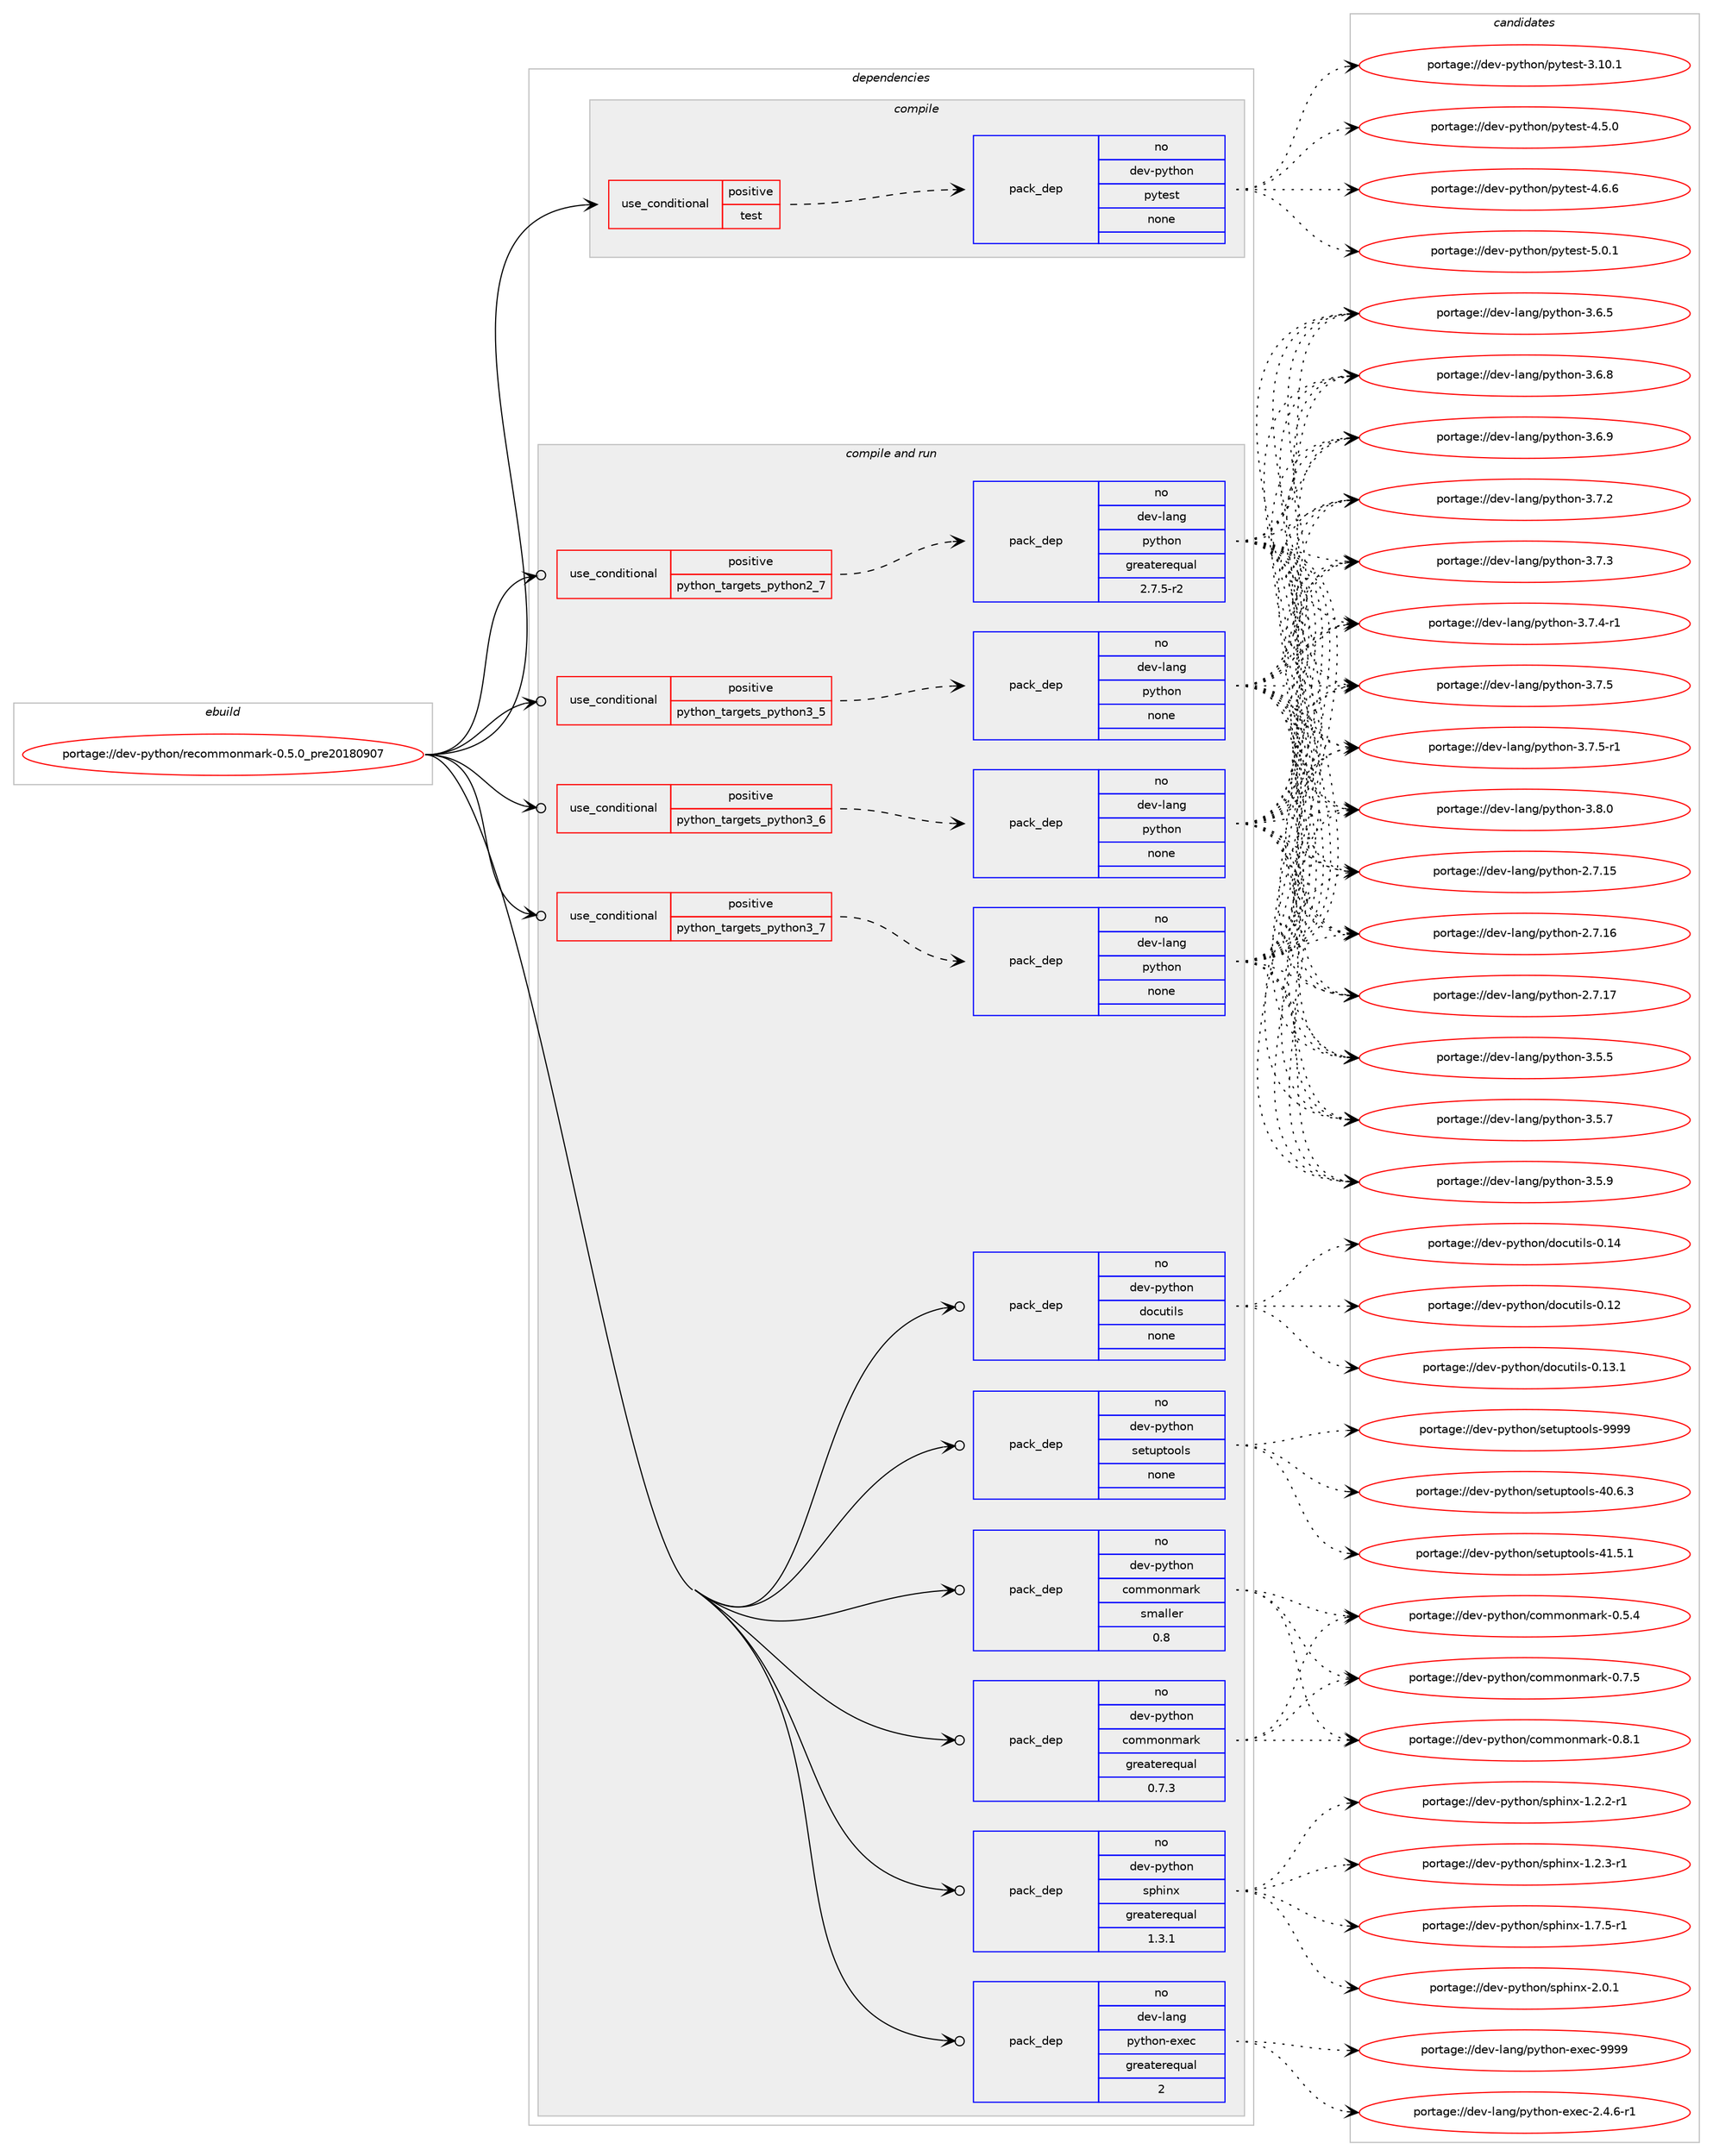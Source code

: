 digraph prolog {

# *************
# Graph options
# *************

newrank=true;
concentrate=true;
compound=true;
graph [rankdir=LR,fontname=Helvetica,fontsize=10,ranksep=1.5];#, ranksep=2.5, nodesep=0.2];
edge  [arrowhead=vee];
node  [fontname=Helvetica,fontsize=10];

# **********
# The ebuild
# **********

subgraph cluster_leftcol {
color=gray;
rank=same;
label=<<i>ebuild</i>>;
id [label="portage://dev-python/recommonmark-0.5.0_pre20180907", color=red, width=4, href="../dev-python/recommonmark-0.5.0_pre20180907.svg"];
}

# ****************
# The dependencies
# ****************

subgraph cluster_midcol {
color=gray;
label=<<i>dependencies</i>>;
subgraph cluster_compile {
fillcolor="#eeeeee";
style=filled;
label=<<i>compile</i>>;
subgraph cond37779 {
dependency169741 [label=<<TABLE BORDER="0" CELLBORDER="1" CELLSPACING="0" CELLPADDING="4"><TR><TD ROWSPAN="3" CELLPADDING="10">use_conditional</TD></TR><TR><TD>positive</TD></TR><TR><TD>test</TD></TR></TABLE>>, shape=none, color=red];
subgraph pack128561 {
dependency169742 [label=<<TABLE BORDER="0" CELLBORDER="1" CELLSPACING="0" CELLPADDING="4" WIDTH="220"><TR><TD ROWSPAN="6" CELLPADDING="30">pack_dep</TD></TR><TR><TD WIDTH="110">no</TD></TR><TR><TD>dev-python</TD></TR><TR><TD>pytest</TD></TR><TR><TD>none</TD></TR><TR><TD></TD></TR></TABLE>>, shape=none, color=blue];
}
dependency169741:e -> dependency169742:w [weight=20,style="dashed",arrowhead="vee"];
}
id:e -> dependency169741:w [weight=20,style="solid",arrowhead="vee"];
}
subgraph cluster_compileandrun {
fillcolor="#eeeeee";
style=filled;
label=<<i>compile and run</i>>;
subgraph cond37780 {
dependency169743 [label=<<TABLE BORDER="0" CELLBORDER="1" CELLSPACING="0" CELLPADDING="4"><TR><TD ROWSPAN="3" CELLPADDING="10">use_conditional</TD></TR><TR><TD>positive</TD></TR><TR><TD>python_targets_python2_7</TD></TR></TABLE>>, shape=none, color=red];
subgraph pack128562 {
dependency169744 [label=<<TABLE BORDER="0" CELLBORDER="1" CELLSPACING="0" CELLPADDING="4" WIDTH="220"><TR><TD ROWSPAN="6" CELLPADDING="30">pack_dep</TD></TR><TR><TD WIDTH="110">no</TD></TR><TR><TD>dev-lang</TD></TR><TR><TD>python</TD></TR><TR><TD>greaterequal</TD></TR><TR><TD>2.7.5-r2</TD></TR></TABLE>>, shape=none, color=blue];
}
dependency169743:e -> dependency169744:w [weight=20,style="dashed",arrowhead="vee"];
}
id:e -> dependency169743:w [weight=20,style="solid",arrowhead="odotvee"];
subgraph cond37781 {
dependency169745 [label=<<TABLE BORDER="0" CELLBORDER="1" CELLSPACING="0" CELLPADDING="4"><TR><TD ROWSPAN="3" CELLPADDING="10">use_conditional</TD></TR><TR><TD>positive</TD></TR><TR><TD>python_targets_python3_5</TD></TR></TABLE>>, shape=none, color=red];
subgraph pack128563 {
dependency169746 [label=<<TABLE BORDER="0" CELLBORDER="1" CELLSPACING="0" CELLPADDING="4" WIDTH="220"><TR><TD ROWSPAN="6" CELLPADDING="30">pack_dep</TD></TR><TR><TD WIDTH="110">no</TD></TR><TR><TD>dev-lang</TD></TR><TR><TD>python</TD></TR><TR><TD>none</TD></TR><TR><TD></TD></TR></TABLE>>, shape=none, color=blue];
}
dependency169745:e -> dependency169746:w [weight=20,style="dashed",arrowhead="vee"];
}
id:e -> dependency169745:w [weight=20,style="solid",arrowhead="odotvee"];
subgraph cond37782 {
dependency169747 [label=<<TABLE BORDER="0" CELLBORDER="1" CELLSPACING="0" CELLPADDING="4"><TR><TD ROWSPAN="3" CELLPADDING="10">use_conditional</TD></TR><TR><TD>positive</TD></TR><TR><TD>python_targets_python3_6</TD></TR></TABLE>>, shape=none, color=red];
subgraph pack128564 {
dependency169748 [label=<<TABLE BORDER="0" CELLBORDER="1" CELLSPACING="0" CELLPADDING="4" WIDTH="220"><TR><TD ROWSPAN="6" CELLPADDING="30">pack_dep</TD></TR><TR><TD WIDTH="110">no</TD></TR><TR><TD>dev-lang</TD></TR><TR><TD>python</TD></TR><TR><TD>none</TD></TR><TR><TD></TD></TR></TABLE>>, shape=none, color=blue];
}
dependency169747:e -> dependency169748:w [weight=20,style="dashed",arrowhead="vee"];
}
id:e -> dependency169747:w [weight=20,style="solid",arrowhead="odotvee"];
subgraph cond37783 {
dependency169749 [label=<<TABLE BORDER="0" CELLBORDER="1" CELLSPACING="0" CELLPADDING="4"><TR><TD ROWSPAN="3" CELLPADDING="10">use_conditional</TD></TR><TR><TD>positive</TD></TR><TR><TD>python_targets_python3_7</TD></TR></TABLE>>, shape=none, color=red];
subgraph pack128565 {
dependency169750 [label=<<TABLE BORDER="0" CELLBORDER="1" CELLSPACING="0" CELLPADDING="4" WIDTH="220"><TR><TD ROWSPAN="6" CELLPADDING="30">pack_dep</TD></TR><TR><TD WIDTH="110">no</TD></TR><TR><TD>dev-lang</TD></TR><TR><TD>python</TD></TR><TR><TD>none</TD></TR><TR><TD></TD></TR></TABLE>>, shape=none, color=blue];
}
dependency169749:e -> dependency169750:w [weight=20,style="dashed",arrowhead="vee"];
}
id:e -> dependency169749:w [weight=20,style="solid",arrowhead="odotvee"];
subgraph pack128566 {
dependency169751 [label=<<TABLE BORDER="0" CELLBORDER="1" CELLSPACING="0" CELLPADDING="4" WIDTH="220"><TR><TD ROWSPAN="6" CELLPADDING="30">pack_dep</TD></TR><TR><TD WIDTH="110">no</TD></TR><TR><TD>dev-lang</TD></TR><TR><TD>python-exec</TD></TR><TR><TD>greaterequal</TD></TR><TR><TD>2</TD></TR></TABLE>>, shape=none, color=blue];
}
id:e -> dependency169751:w [weight=20,style="solid",arrowhead="odotvee"];
subgraph pack128567 {
dependency169752 [label=<<TABLE BORDER="0" CELLBORDER="1" CELLSPACING="0" CELLPADDING="4" WIDTH="220"><TR><TD ROWSPAN="6" CELLPADDING="30">pack_dep</TD></TR><TR><TD WIDTH="110">no</TD></TR><TR><TD>dev-python</TD></TR><TR><TD>commonmark</TD></TR><TR><TD>greaterequal</TD></TR><TR><TD>0.7.3</TD></TR></TABLE>>, shape=none, color=blue];
}
id:e -> dependency169752:w [weight=20,style="solid",arrowhead="odotvee"];
subgraph pack128568 {
dependency169753 [label=<<TABLE BORDER="0" CELLBORDER="1" CELLSPACING="0" CELLPADDING="4" WIDTH="220"><TR><TD ROWSPAN="6" CELLPADDING="30">pack_dep</TD></TR><TR><TD WIDTH="110">no</TD></TR><TR><TD>dev-python</TD></TR><TR><TD>commonmark</TD></TR><TR><TD>smaller</TD></TR><TR><TD>0.8</TD></TR></TABLE>>, shape=none, color=blue];
}
id:e -> dependency169753:w [weight=20,style="solid",arrowhead="odotvee"];
subgraph pack128569 {
dependency169754 [label=<<TABLE BORDER="0" CELLBORDER="1" CELLSPACING="0" CELLPADDING="4" WIDTH="220"><TR><TD ROWSPAN="6" CELLPADDING="30">pack_dep</TD></TR><TR><TD WIDTH="110">no</TD></TR><TR><TD>dev-python</TD></TR><TR><TD>docutils</TD></TR><TR><TD>none</TD></TR><TR><TD></TD></TR></TABLE>>, shape=none, color=blue];
}
id:e -> dependency169754:w [weight=20,style="solid",arrowhead="odotvee"];
subgraph pack128570 {
dependency169755 [label=<<TABLE BORDER="0" CELLBORDER="1" CELLSPACING="0" CELLPADDING="4" WIDTH="220"><TR><TD ROWSPAN="6" CELLPADDING="30">pack_dep</TD></TR><TR><TD WIDTH="110">no</TD></TR><TR><TD>dev-python</TD></TR><TR><TD>setuptools</TD></TR><TR><TD>none</TD></TR><TR><TD></TD></TR></TABLE>>, shape=none, color=blue];
}
id:e -> dependency169755:w [weight=20,style="solid",arrowhead="odotvee"];
subgraph pack128571 {
dependency169756 [label=<<TABLE BORDER="0" CELLBORDER="1" CELLSPACING="0" CELLPADDING="4" WIDTH="220"><TR><TD ROWSPAN="6" CELLPADDING="30">pack_dep</TD></TR><TR><TD WIDTH="110">no</TD></TR><TR><TD>dev-python</TD></TR><TR><TD>sphinx</TD></TR><TR><TD>greaterequal</TD></TR><TR><TD>1.3.1</TD></TR></TABLE>>, shape=none, color=blue];
}
id:e -> dependency169756:w [weight=20,style="solid",arrowhead="odotvee"];
}
subgraph cluster_run {
fillcolor="#eeeeee";
style=filled;
label=<<i>run</i>>;
}
}

# **************
# The candidates
# **************

subgraph cluster_choices {
rank=same;
color=gray;
label=<<i>candidates</i>>;

subgraph choice128561 {
color=black;
nodesep=1;
choiceportage100101118451121211161041111104711212111610111511645514649484649 [label="portage://dev-python/pytest-3.10.1", color=red, width=4,href="../dev-python/pytest-3.10.1.svg"];
choiceportage1001011184511212111610411111047112121116101115116455246534648 [label="portage://dev-python/pytest-4.5.0", color=red, width=4,href="../dev-python/pytest-4.5.0.svg"];
choiceportage1001011184511212111610411111047112121116101115116455246544654 [label="portage://dev-python/pytest-4.6.6", color=red, width=4,href="../dev-python/pytest-4.6.6.svg"];
choiceportage1001011184511212111610411111047112121116101115116455346484649 [label="portage://dev-python/pytest-5.0.1", color=red, width=4,href="../dev-python/pytest-5.0.1.svg"];
dependency169742:e -> choiceportage100101118451121211161041111104711212111610111511645514649484649:w [style=dotted,weight="100"];
dependency169742:e -> choiceportage1001011184511212111610411111047112121116101115116455246534648:w [style=dotted,weight="100"];
dependency169742:e -> choiceportage1001011184511212111610411111047112121116101115116455246544654:w [style=dotted,weight="100"];
dependency169742:e -> choiceportage1001011184511212111610411111047112121116101115116455346484649:w [style=dotted,weight="100"];
}
subgraph choice128562 {
color=black;
nodesep=1;
choiceportage10010111845108971101034711212111610411111045504655464953 [label="portage://dev-lang/python-2.7.15", color=red, width=4,href="../dev-lang/python-2.7.15.svg"];
choiceportage10010111845108971101034711212111610411111045504655464954 [label="portage://dev-lang/python-2.7.16", color=red, width=4,href="../dev-lang/python-2.7.16.svg"];
choiceportage10010111845108971101034711212111610411111045504655464955 [label="portage://dev-lang/python-2.7.17", color=red, width=4,href="../dev-lang/python-2.7.17.svg"];
choiceportage100101118451089711010347112121116104111110455146534653 [label="portage://dev-lang/python-3.5.5", color=red, width=4,href="../dev-lang/python-3.5.5.svg"];
choiceportage100101118451089711010347112121116104111110455146534655 [label="portage://dev-lang/python-3.5.7", color=red, width=4,href="../dev-lang/python-3.5.7.svg"];
choiceportage100101118451089711010347112121116104111110455146534657 [label="portage://dev-lang/python-3.5.9", color=red, width=4,href="../dev-lang/python-3.5.9.svg"];
choiceportage100101118451089711010347112121116104111110455146544653 [label="portage://dev-lang/python-3.6.5", color=red, width=4,href="../dev-lang/python-3.6.5.svg"];
choiceportage100101118451089711010347112121116104111110455146544656 [label="portage://dev-lang/python-3.6.8", color=red, width=4,href="../dev-lang/python-3.6.8.svg"];
choiceportage100101118451089711010347112121116104111110455146544657 [label="portage://dev-lang/python-3.6.9", color=red, width=4,href="../dev-lang/python-3.6.9.svg"];
choiceportage100101118451089711010347112121116104111110455146554650 [label="portage://dev-lang/python-3.7.2", color=red, width=4,href="../dev-lang/python-3.7.2.svg"];
choiceportage100101118451089711010347112121116104111110455146554651 [label="portage://dev-lang/python-3.7.3", color=red, width=4,href="../dev-lang/python-3.7.3.svg"];
choiceportage1001011184510897110103471121211161041111104551465546524511449 [label="portage://dev-lang/python-3.7.4-r1", color=red, width=4,href="../dev-lang/python-3.7.4-r1.svg"];
choiceportage100101118451089711010347112121116104111110455146554653 [label="portage://dev-lang/python-3.7.5", color=red, width=4,href="../dev-lang/python-3.7.5.svg"];
choiceportage1001011184510897110103471121211161041111104551465546534511449 [label="portage://dev-lang/python-3.7.5-r1", color=red, width=4,href="../dev-lang/python-3.7.5-r1.svg"];
choiceportage100101118451089711010347112121116104111110455146564648 [label="portage://dev-lang/python-3.8.0", color=red, width=4,href="../dev-lang/python-3.8.0.svg"];
dependency169744:e -> choiceportage10010111845108971101034711212111610411111045504655464953:w [style=dotted,weight="100"];
dependency169744:e -> choiceportage10010111845108971101034711212111610411111045504655464954:w [style=dotted,weight="100"];
dependency169744:e -> choiceportage10010111845108971101034711212111610411111045504655464955:w [style=dotted,weight="100"];
dependency169744:e -> choiceportage100101118451089711010347112121116104111110455146534653:w [style=dotted,weight="100"];
dependency169744:e -> choiceportage100101118451089711010347112121116104111110455146534655:w [style=dotted,weight="100"];
dependency169744:e -> choiceportage100101118451089711010347112121116104111110455146534657:w [style=dotted,weight="100"];
dependency169744:e -> choiceportage100101118451089711010347112121116104111110455146544653:w [style=dotted,weight="100"];
dependency169744:e -> choiceportage100101118451089711010347112121116104111110455146544656:w [style=dotted,weight="100"];
dependency169744:e -> choiceportage100101118451089711010347112121116104111110455146544657:w [style=dotted,weight="100"];
dependency169744:e -> choiceportage100101118451089711010347112121116104111110455146554650:w [style=dotted,weight="100"];
dependency169744:e -> choiceportage100101118451089711010347112121116104111110455146554651:w [style=dotted,weight="100"];
dependency169744:e -> choiceportage1001011184510897110103471121211161041111104551465546524511449:w [style=dotted,weight="100"];
dependency169744:e -> choiceportage100101118451089711010347112121116104111110455146554653:w [style=dotted,weight="100"];
dependency169744:e -> choiceportage1001011184510897110103471121211161041111104551465546534511449:w [style=dotted,weight="100"];
dependency169744:e -> choiceportage100101118451089711010347112121116104111110455146564648:w [style=dotted,weight="100"];
}
subgraph choice128563 {
color=black;
nodesep=1;
choiceportage10010111845108971101034711212111610411111045504655464953 [label="portage://dev-lang/python-2.7.15", color=red, width=4,href="../dev-lang/python-2.7.15.svg"];
choiceportage10010111845108971101034711212111610411111045504655464954 [label="portage://dev-lang/python-2.7.16", color=red, width=4,href="../dev-lang/python-2.7.16.svg"];
choiceportage10010111845108971101034711212111610411111045504655464955 [label="portage://dev-lang/python-2.7.17", color=red, width=4,href="../dev-lang/python-2.7.17.svg"];
choiceportage100101118451089711010347112121116104111110455146534653 [label="portage://dev-lang/python-3.5.5", color=red, width=4,href="../dev-lang/python-3.5.5.svg"];
choiceportage100101118451089711010347112121116104111110455146534655 [label="portage://dev-lang/python-3.5.7", color=red, width=4,href="../dev-lang/python-3.5.7.svg"];
choiceportage100101118451089711010347112121116104111110455146534657 [label="portage://dev-lang/python-3.5.9", color=red, width=4,href="../dev-lang/python-3.5.9.svg"];
choiceportage100101118451089711010347112121116104111110455146544653 [label="portage://dev-lang/python-3.6.5", color=red, width=4,href="../dev-lang/python-3.6.5.svg"];
choiceportage100101118451089711010347112121116104111110455146544656 [label="portage://dev-lang/python-3.6.8", color=red, width=4,href="../dev-lang/python-3.6.8.svg"];
choiceportage100101118451089711010347112121116104111110455146544657 [label="portage://dev-lang/python-3.6.9", color=red, width=4,href="../dev-lang/python-3.6.9.svg"];
choiceportage100101118451089711010347112121116104111110455146554650 [label="portage://dev-lang/python-3.7.2", color=red, width=4,href="../dev-lang/python-3.7.2.svg"];
choiceportage100101118451089711010347112121116104111110455146554651 [label="portage://dev-lang/python-3.7.3", color=red, width=4,href="../dev-lang/python-3.7.3.svg"];
choiceportage1001011184510897110103471121211161041111104551465546524511449 [label="portage://dev-lang/python-3.7.4-r1", color=red, width=4,href="../dev-lang/python-3.7.4-r1.svg"];
choiceportage100101118451089711010347112121116104111110455146554653 [label="portage://dev-lang/python-3.7.5", color=red, width=4,href="../dev-lang/python-3.7.5.svg"];
choiceportage1001011184510897110103471121211161041111104551465546534511449 [label="portage://dev-lang/python-3.7.5-r1", color=red, width=4,href="../dev-lang/python-3.7.5-r1.svg"];
choiceportage100101118451089711010347112121116104111110455146564648 [label="portage://dev-lang/python-3.8.0", color=red, width=4,href="../dev-lang/python-3.8.0.svg"];
dependency169746:e -> choiceportage10010111845108971101034711212111610411111045504655464953:w [style=dotted,weight="100"];
dependency169746:e -> choiceportage10010111845108971101034711212111610411111045504655464954:w [style=dotted,weight="100"];
dependency169746:e -> choiceportage10010111845108971101034711212111610411111045504655464955:w [style=dotted,weight="100"];
dependency169746:e -> choiceportage100101118451089711010347112121116104111110455146534653:w [style=dotted,weight="100"];
dependency169746:e -> choiceportage100101118451089711010347112121116104111110455146534655:w [style=dotted,weight="100"];
dependency169746:e -> choiceportage100101118451089711010347112121116104111110455146534657:w [style=dotted,weight="100"];
dependency169746:e -> choiceportage100101118451089711010347112121116104111110455146544653:w [style=dotted,weight="100"];
dependency169746:e -> choiceportage100101118451089711010347112121116104111110455146544656:w [style=dotted,weight="100"];
dependency169746:e -> choiceportage100101118451089711010347112121116104111110455146544657:w [style=dotted,weight="100"];
dependency169746:e -> choiceportage100101118451089711010347112121116104111110455146554650:w [style=dotted,weight="100"];
dependency169746:e -> choiceportage100101118451089711010347112121116104111110455146554651:w [style=dotted,weight="100"];
dependency169746:e -> choiceportage1001011184510897110103471121211161041111104551465546524511449:w [style=dotted,weight="100"];
dependency169746:e -> choiceportage100101118451089711010347112121116104111110455146554653:w [style=dotted,weight="100"];
dependency169746:e -> choiceportage1001011184510897110103471121211161041111104551465546534511449:w [style=dotted,weight="100"];
dependency169746:e -> choiceportage100101118451089711010347112121116104111110455146564648:w [style=dotted,weight="100"];
}
subgraph choice128564 {
color=black;
nodesep=1;
choiceportage10010111845108971101034711212111610411111045504655464953 [label="portage://dev-lang/python-2.7.15", color=red, width=4,href="../dev-lang/python-2.7.15.svg"];
choiceportage10010111845108971101034711212111610411111045504655464954 [label="portage://dev-lang/python-2.7.16", color=red, width=4,href="../dev-lang/python-2.7.16.svg"];
choiceportage10010111845108971101034711212111610411111045504655464955 [label="portage://dev-lang/python-2.7.17", color=red, width=4,href="../dev-lang/python-2.7.17.svg"];
choiceportage100101118451089711010347112121116104111110455146534653 [label="portage://dev-lang/python-3.5.5", color=red, width=4,href="../dev-lang/python-3.5.5.svg"];
choiceportage100101118451089711010347112121116104111110455146534655 [label="portage://dev-lang/python-3.5.7", color=red, width=4,href="../dev-lang/python-3.5.7.svg"];
choiceportage100101118451089711010347112121116104111110455146534657 [label="portage://dev-lang/python-3.5.9", color=red, width=4,href="../dev-lang/python-3.5.9.svg"];
choiceportage100101118451089711010347112121116104111110455146544653 [label="portage://dev-lang/python-3.6.5", color=red, width=4,href="../dev-lang/python-3.6.5.svg"];
choiceportage100101118451089711010347112121116104111110455146544656 [label="portage://dev-lang/python-3.6.8", color=red, width=4,href="../dev-lang/python-3.6.8.svg"];
choiceportage100101118451089711010347112121116104111110455146544657 [label="portage://dev-lang/python-3.6.9", color=red, width=4,href="../dev-lang/python-3.6.9.svg"];
choiceportage100101118451089711010347112121116104111110455146554650 [label="portage://dev-lang/python-3.7.2", color=red, width=4,href="../dev-lang/python-3.7.2.svg"];
choiceportage100101118451089711010347112121116104111110455146554651 [label="portage://dev-lang/python-3.7.3", color=red, width=4,href="../dev-lang/python-3.7.3.svg"];
choiceportage1001011184510897110103471121211161041111104551465546524511449 [label="portage://dev-lang/python-3.7.4-r1", color=red, width=4,href="../dev-lang/python-3.7.4-r1.svg"];
choiceportage100101118451089711010347112121116104111110455146554653 [label="portage://dev-lang/python-3.7.5", color=red, width=4,href="../dev-lang/python-3.7.5.svg"];
choiceportage1001011184510897110103471121211161041111104551465546534511449 [label="portage://dev-lang/python-3.7.5-r1", color=red, width=4,href="../dev-lang/python-3.7.5-r1.svg"];
choiceportage100101118451089711010347112121116104111110455146564648 [label="portage://dev-lang/python-3.8.0", color=red, width=4,href="../dev-lang/python-3.8.0.svg"];
dependency169748:e -> choiceportage10010111845108971101034711212111610411111045504655464953:w [style=dotted,weight="100"];
dependency169748:e -> choiceportage10010111845108971101034711212111610411111045504655464954:w [style=dotted,weight="100"];
dependency169748:e -> choiceportage10010111845108971101034711212111610411111045504655464955:w [style=dotted,weight="100"];
dependency169748:e -> choiceportage100101118451089711010347112121116104111110455146534653:w [style=dotted,weight="100"];
dependency169748:e -> choiceportage100101118451089711010347112121116104111110455146534655:w [style=dotted,weight="100"];
dependency169748:e -> choiceportage100101118451089711010347112121116104111110455146534657:w [style=dotted,weight="100"];
dependency169748:e -> choiceportage100101118451089711010347112121116104111110455146544653:w [style=dotted,weight="100"];
dependency169748:e -> choiceportage100101118451089711010347112121116104111110455146544656:w [style=dotted,weight="100"];
dependency169748:e -> choiceportage100101118451089711010347112121116104111110455146544657:w [style=dotted,weight="100"];
dependency169748:e -> choiceportage100101118451089711010347112121116104111110455146554650:w [style=dotted,weight="100"];
dependency169748:e -> choiceportage100101118451089711010347112121116104111110455146554651:w [style=dotted,weight="100"];
dependency169748:e -> choiceportage1001011184510897110103471121211161041111104551465546524511449:w [style=dotted,weight="100"];
dependency169748:e -> choiceportage100101118451089711010347112121116104111110455146554653:w [style=dotted,weight="100"];
dependency169748:e -> choiceportage1001011184510897110103471121211161041111104551465546534511449:w [style=dotted,weight="100"];
dependency169748:e -> choiceportage100101118451089711010347112121116104111110455146564648:w [style=dotted,weight="100"];
}
subgraph choice128565 {
color=black;
nodesep=1;
choiceportage10010111845108971101034711212111610411111045504655464953 [label="portage://dev-lang/python-2.7.15", color=red, width=4,href="../dev-lang/python-2.7.15.svg"];
choiceportage10010111845108971101034711212111610411111045504655464954 [label="portage://dev-lang/python-2.7.16", color=red, width=4,href="../dev-lang/python-2.7.16.svg"];
choiceportage10010111845108971101034711212111610411111045504655464955 [label="portage://dev-lang/python-2.7.17", color=red, width=4,href="../dev-lang/python-2.7.17.svg"];
choiceportage100101118451089711010347112121116104111110455146534653 [label="portage://dev-lang/python-3.5.5", color=red, width=4,href="../dev-lang/python-3.5.5.svg"];
choiceportage100101118451089711010347112121116104111110455146534655 [label="portage://dev-lang/python-3.5.7", color=red, width=4,href="../dev-lang/python-3.5.7.svg"];
choiceportage100101118451089711010347112121116104111110455146534657 [label="portage://dev-lang/python-3.5.9", color=red, width=4,href="../dev-lang/python-3.5.9.svg"];
choiceportage100101118451089711010347112121116104111110455146544653 [label="portage://dev-lang/python-3.6.5", color=red, width=4,href="../dev-lang/python-3.6.5.svg"];
choiceportage100101118451089711010347112121116104111110455146544656 [label="portage://dev-lang/python-3.6.8", color=red, width=4,href="../dev-lang/python-3.6.8.svg"];
choiceportage100101118451089711010347112121116104111110455146544657 [label="portage://dev-lang/python-3.6.9", color=red, width=4,href="../dev-lang/python-3.6.9.svg"];
choiceportage100101118451089711010347112121116104111110455146554650 [label="portage://dev-lang/python-3.7.2", color=red, width=4,href="../dev-lang/python-3.7.2.svg"];
choiceportage100101118451089711010347112121116104111110455146554651 [label="portage://dev-lang/python-3.7.3", color=red, width=4,href="../dev-lang/python-3.7.3.svg"];
choiceportage1001011184510897110103471121211161041111104551465546524511449 [label="portage://dev-lang/python-3.7.4-r1", color=red, width=4,href="../dev-lang/python-3.7.4-r1.svg"];
choiceportage100101118451089711010347112121116104111110455146554653 [label="portage://dev-lang/python-3.7.5", color=red, width=4,href="../dev-lang/python-3.7.5.svg"];
choiceportage1001011184510897110103471121211161041111104551465546534511449 [label="portage://dev-lang/python-3.7.5-r1", color=red, width=4,href="../dev-lang/python-3.7.5-r1.svg"];
choiceportage100101118451089711010347112121116104111110455146564648 [label="portage://dev-lang/python-3.8.0", color=red, width=4,href="../dev-lang/python-3.8.0.svg"];
dependency169750:e -> choiceportage10010111845108971101034711212111610411111045504655464953:w [style=dotted,weight="100"];
dependency169750:e -> choiceportage10010111845108971101034711212111610411111045504655464954:w [style=dotted,weight="100"];
dependency169750:e -> choiceportage10010111845108971101034711212111610411111045504655464955:w [style=dotted,weight="100"];
dependency169750:e -> choiceportage100101118451089711010347112121116104111110455146534653:w [style=dotted,weight="100"];
dependency169750:e -> choiceportage100101118451089711010347112121116104111110455146534655:w [style=dotted,weight="100"];
dependency169750:e -> choiceportage100101118451089711010347112121116104111110455146534657:w [style=dotted,weight="100"];
dependency169750:e -> choiceportage100101118451089711010347112121116104111110455146544653:w [style=dotted,weight="100"];
dependency169750:e -> choiceportage100101118451089711010347112121116104111110455146544656:w [style=dotted,weight="100"];
dependency169750:e -> choiceportage100101118451089711010347112121116104111110455146544657:w [style=dotted,weight="100"];
dependency169750:e -> choiceportage100101118451089711010347112121116104111110455146554650:w [style=dotted,weight="100"];
dependency169750:e -> choiceportage100101118451089711010347112121116104111110455146554651:w [style=dotted,weight="100"];
dependency169750:e -> choiceportage1001011184510897110103471121211161041111104551465546524511449:w [style=dotted,weight="100"];
dependency169750:e -> choiceportage100101118451089711010347112121116104111110455146554653:w [style=dotted,weight="100"];
dependency169750:e -> choiceportage1001011184510897110103471121211161041111104551465546534511449:w [style=dotted,weight="100"];
dependency169750:e -> choiceportage100101118451089711010347112121116104111110455146564648:w [style=dotted,weight="100"];
}
subgraph choice128566 {
color=black;
nodesep=1;
choiceportage10010111845108971101034711212111610411111045101120101994550465246544511449 [label="portage://dev-lang/python-exec-2.4.6-r1", color=red, width=4,href="../dev-lang/python-exec-2.4.6-r1.svg"];
choiceportage10010111845108971101034711212111610411111045101120101994557575757 [label="portage://dev-lang/python-exec-9999", color=red, width=4,href="../dev-lang/python-exec-9999.svg"];
dependency169751:e -> choiceportage10010111845108971101034711212111610411111045101120101994550465246544511449:w [style=dotted,weight="100"];
dependency169751:e -> choiceportage10010111845108971101034711212111610411111045101120101994557575757:w [style=dotted,weight="100"];
}
subgraph choice128567 {
color=black;
nodesep=1;
choiceportage10010111845112121116104111110479911110910911111010997114107454846534652 [label="portage://dev-python/commonmark-0.5.4", color=red, width=4,href="../dev-python/commonmark-0.5.4.svg"];
choiceportage10010111845112121116104111110479911110910911111010997114107454846554653 [label="portage://dev-python/commonmark-0.7.5", color=red, width=4,href="../dev-python/commonmark-0.7.5.svg"];
choiceportage10010111845112121116104111110479911110910911111010997114107454846564649 [label="portage://dev-python/commonmark-0.8.1", color=red, width=4,href="../dev-python/commonmark-0.8.1.svg"];
dependency169752:e -> choiceportage10010111845112121116104111110479911110910911111010997114107454846534652:w [style=dotted,weight="100"];
dependency169752:e -> choiceportage10010111845112121116104111110479911110910911111010997114107454846554653:w [style=dotted,weight="100"];
dependency169752:e -> choiceportage10010111845112121116104111110479911110910911111010997114107454846564649:w [style=dotted,weight="100"];
}
subgraph choice128568 {
color=black;
nodesep=1;
choiceportage10010111845112121116104111110479911110910911111010997114107454846534652 [label="portage://dev-python/commonmark-0.5.4", color=red, width=4,href="../dev-python/commonmark-0.5.4.svg"];
choiceportage10010111845112121116104111110479911110910911111010997114107454846554653 [label="portage://dev-python/commonmark-0.7.5", color=red, width=4,href="../dev-python/commonmark-0.7.5.svg"];
choiceportage10010111845112121116104111110479911110910911111010997114107454846564649 [label="portage://dev-python/commonmark-0.8.1", color=red, width=4,href="../dev-python/commonmark-0.8.1.svg"];
dependency169753:e -> choiceportage10010111845112121116104111110479911110910911111010997114107454846534652:w [style=dotted,weight="100"];
dependency169753:e -> choiceportage10010111845112121116104111110479911110910911111010997114107454846554653:w [style=dotted,weight="100"];
dependency169753:e -> choiceportage10010111845112121116104111110479911110910911111010997114107454846564649:w [style=dotted,weight="100"];
}
subgraph choice128569 {
color=black;
nodesep=1;
choiceportage1001011184511212111610411111047100111991171161051081154548464950 [label="portage://dev-python/docutils-0.12", color=red, width=4,href="../dev-python/docutils-0.12.svg"];
choiceportage10010111845112121116104111110471001119911711610510811545484649514649 [label="portage://dev-python/docutils-0.13.1", color=red, width=4,href="../dev-python/docutils-0.13.1.svg"];
choiceportage1001011184511212111610411111047100111991171161051081154548464952 [label="portage://dev-python/docutils-0.14", color=red, width=4,href="../dev-python/docutils-0.14.svg"];
dependency169754:e -> choiceportage1001011184511212111610411111047100111991171161051081154548464950:w [style=dotted,weight="100"];
dependency169754:e -> choiceportage10010111845112121116104111110471001119911711610510811545484649514649:w [style=dotted,weight="100"];
dependency169754:e -> choiceportage1001011184511212111610411111047100111991171161051081154548464952:w [style=dotted,weight="100"];
}
subgraph choice128570 {
color=black;
nodesep=1;
choiceportage100101118451121211161041111104711510111611711211611111110811545524846544651 [label="portage://dev-python/setuptools-40.6.3", color=red, width=4,href="../dev-python/setuptools-40.6.3.svg"];
choiceportage100101118451121211161041111104711510111611711211611111110811545524946534649 [label="portage://dev-python/setuptools-41.5.1", color=red, width=4,href="../dev-python/setuptools-41.5.1.svg"];
choiceportage10010111845112121116104111110471151011161171121161111111081154557575757 [label="portage://dev-python/setuptools-9999", color=red, width=4,href="../dev-python/setuptools-9999.svg"];
dependency169755:e -> choiceportage100101118451121211161041111104711510111611711211611111110811545524846544651:w [style=dotted,weight="100"];
dependency169755:e -> choiceportage100101118451121211161041111104711510111611711211611111110811545524946534649:w [style=dotted,weight="100"];
dependency169755:e -> choiceportage10010111845112121116104111110471151011161171121161111111081154557575757:w [style=dotted,weight="100"];
}
subgraph choice128571 {
color=black;
nodesep=1;
choiceportage10010111845112121116104111110471151121041051101204549465046504511449 [label="portage://dev-python/sphinx-1.2.2-r1", color=red, width=4,href="../dev-python/sphinx-1.2.2-r1.svg"];
choiceportage10010111845112121116104111110471151121041051101204549465046514511449 [label="portage://dev-python/sphinx-1.2.3-r1", color=red, width=4,href="../dev-python/sphinx-1.2.3-r1.svg"];
choiceportage10010111845112121116104111110471151121041051101204549465546534511449 [label="portage://dev-python/sphinx-1.7.5-r1", color=red, width=4,href="../dev-python/sphinx-1.7.5-r1.svg"];
choiceportage1001011184511212111610411111047115112104105110120455046484649 [label="portage://dev-python/sphinx-2.0.1", color=red, width=4,href="../dev-python/sphinx-2.0.1.svg"];
dependency169756:e -> choiceportage10010111845112121116104111110471151121041051101204549465046504511449:w [style=dotted,weight="100"];
dependency169756:e -> choiceportage10010111845112121116104111110471151121041051101204549465046514511449:w [style=dotted,weight="100"];
dependency169756:e -> choiceportage10010111845112121116104111110471151121041051101204549465546534511449:w [style=dotted,weight="100"];
dependency169756:e -> choiceportage1001011184511212111610411111047115112104105110120455046484649:w [style=dotted,weight="100"];
}
}

}
